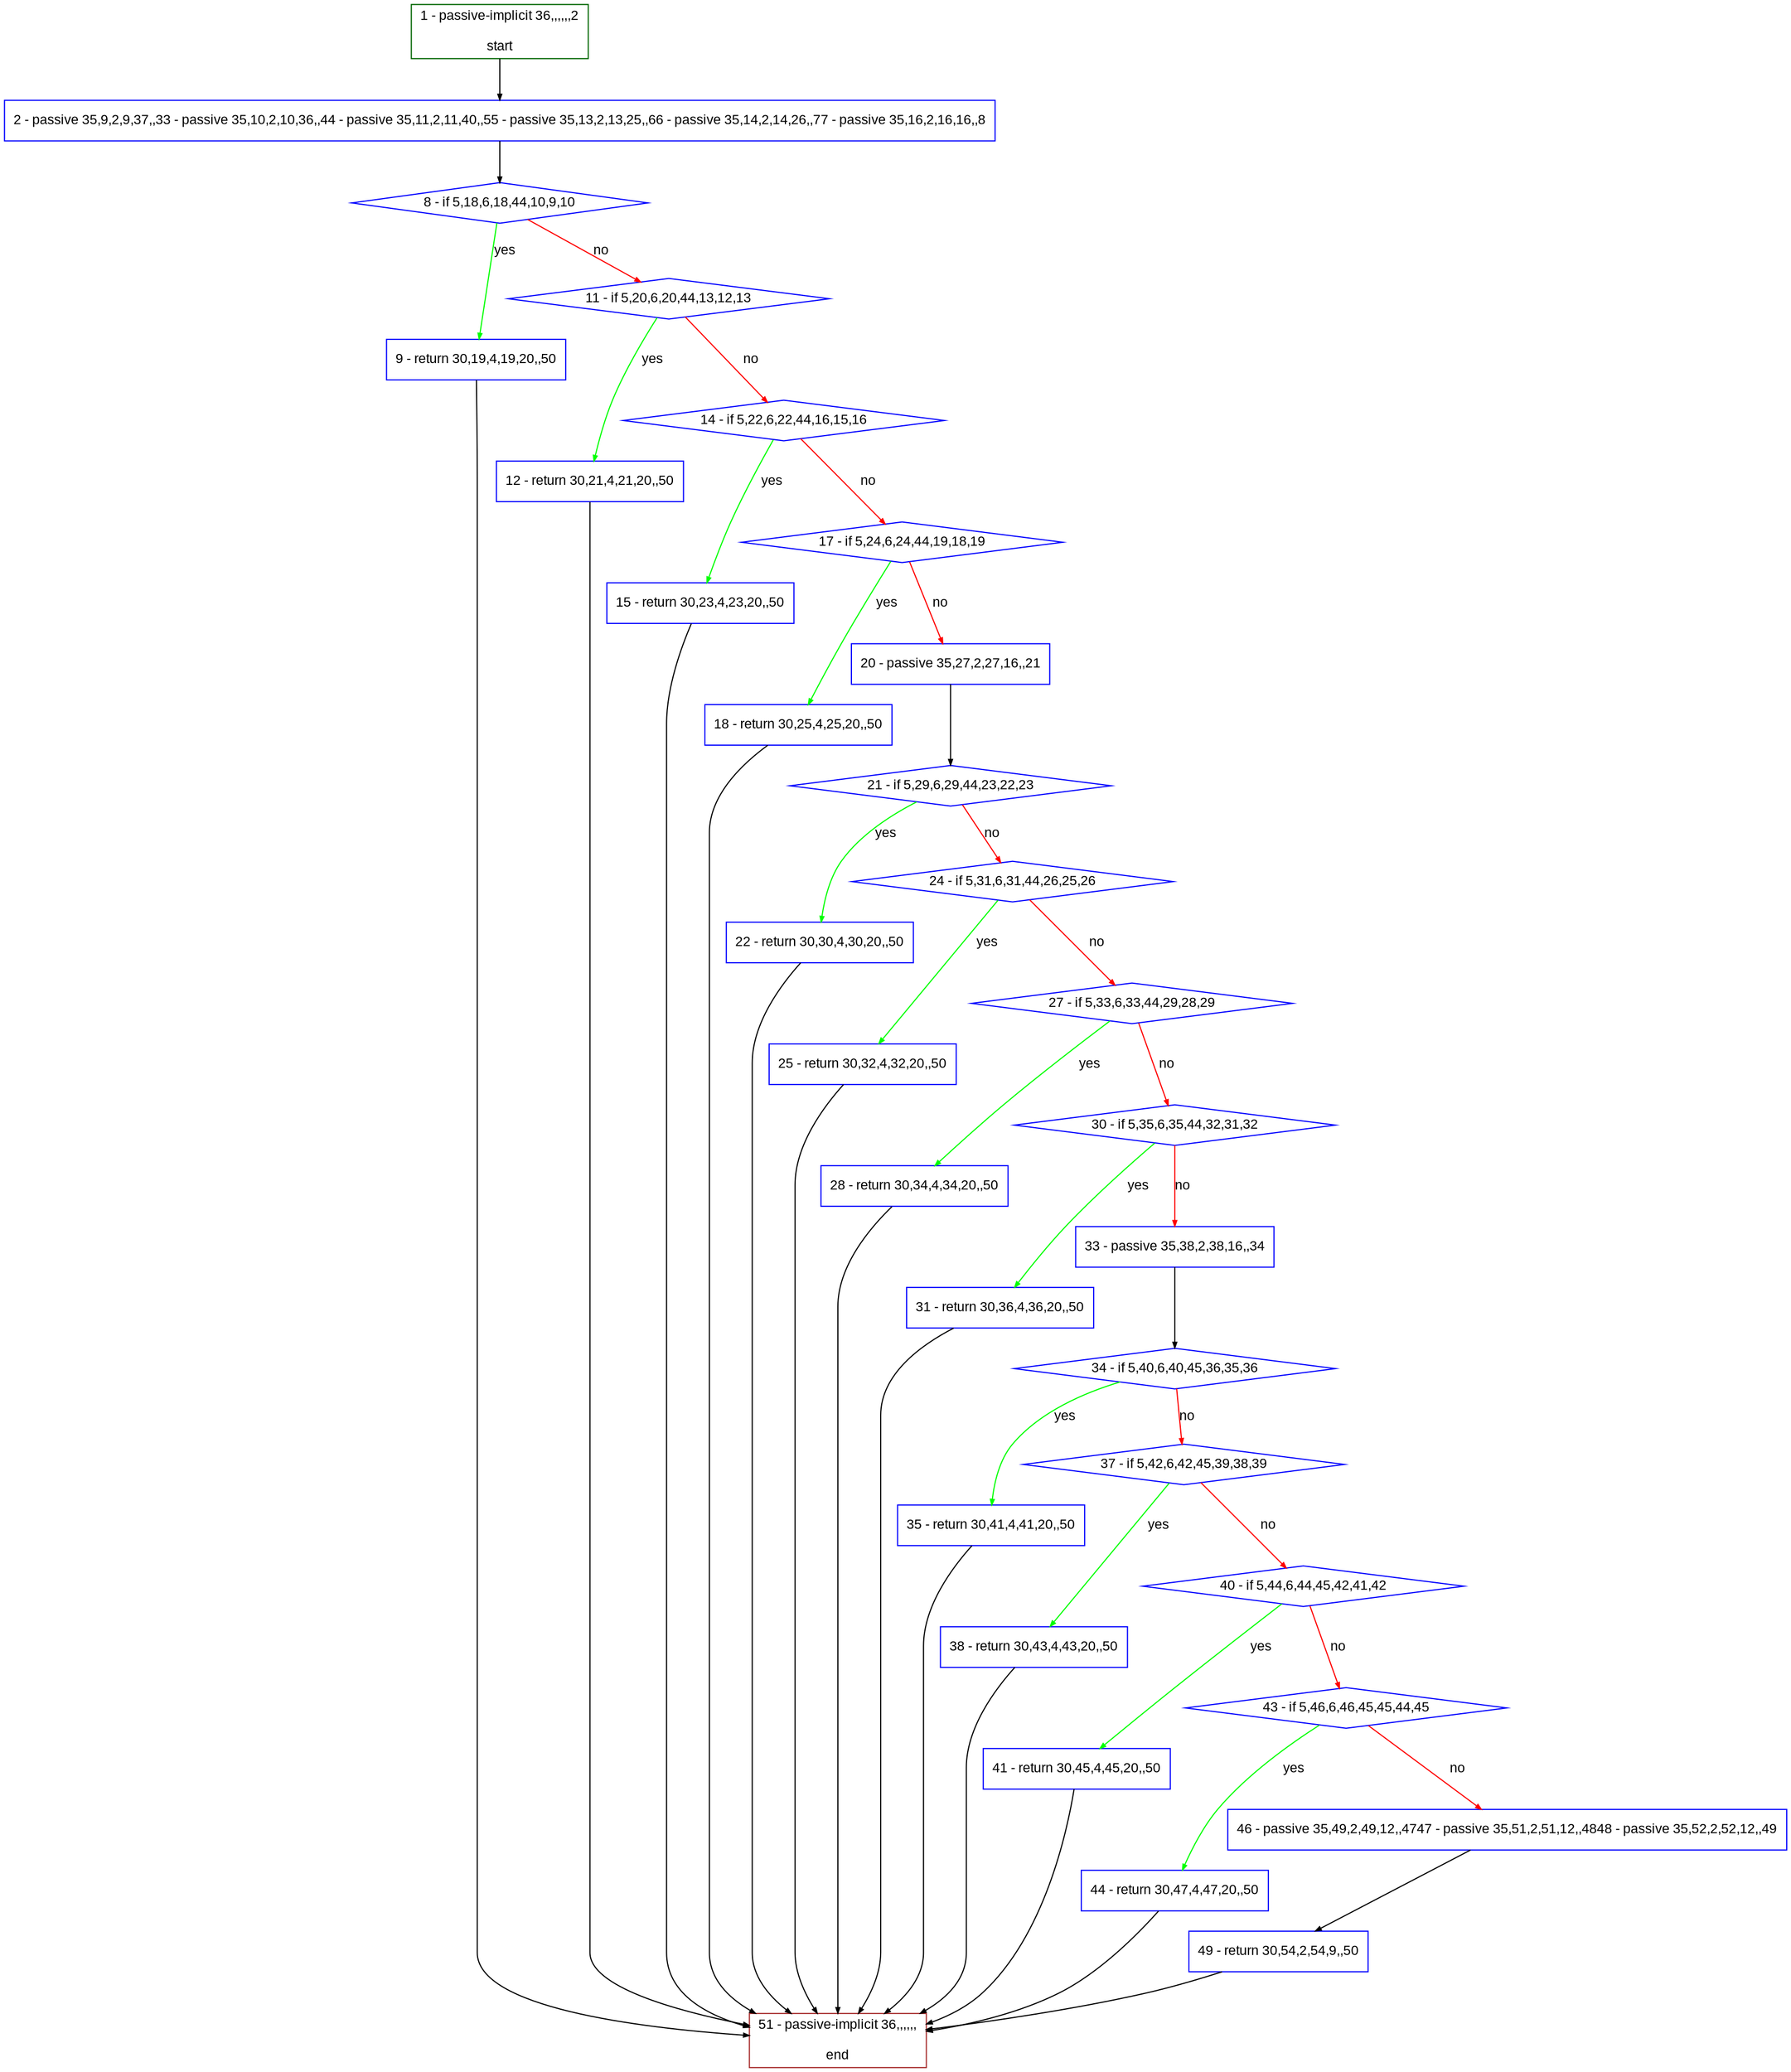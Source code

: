 digraph "" {
  graph [bgcolor="white", fillcolor="#FFFFCC", pack="true", packmode="clust", fontname="Arial", label="", fontsize="12", compound="true", style="rounded,filled"];
  node [node_initialized="no", fillcolor="white", fontname="Arial", label="", color="grey", fontsize="12", fixedsize="false", compound="true", shape="rectangle", style="filled"];
  edge [arrowtail="none", lhead="", fontcolor="black", fontname="Arial", label="", color="black", fontsize="12", arrowhead="normal", arrowsize="0.5", compound="true", ltail="", dir="forward"];
  __N1 [fillcolor="#ffffff", label="2 - passive 35,9,2,9,37,,33 - passive 35,10,2,10,36,,44 - passive 35,11,2,11,40,,55 - passive 35,13,2,13,25,,66 - passive 35,14,2,14,26,,77 - passive 35,16,2,16,16,,8", color="#0000ff", shape="box", style="filled"];
  __N2 [fillcolor="#ffffff", label="1 - passive-implicit 36,,,,,,2\n\nstart", color="#006400", shape="box", style="filled"];
  __N3 [fillcolor="#ffffff", label="8 - if 5,18,6,18,44,10,9,10", color="#0000ff", shape="diamond", style="filled"];
  __N4 [fillcolor="#ffffff", label="9 - return 30,19,4,19,20,,50", color="#0000ff", shape="box", style="filled"];
  __N5 [fillcolor="#ffffff", label="11 - if 5,20,6,20,44,13,12,13", color="#0000ff", shape="diamond", style="filled"];
  __N6 [fillcolor="#ffffff", label="51 - passive-implicit 36,,,,,,\n\nend", color="#a52a2a", shape="box", style="filled"];
  __N7 [fillcolor="#ffffff", label="12 - return 30,21,4,21,20,,50", color="#0000ff", shape="box", style="filled"];
  __N8 [fillcolor="#ffffff", label="14 - if 5,22,6,22,44,16,15,16", color="#0000ff", shape="diamond", style="filled"];
  __N9 [fillcolor="#ffffff", label="15 - return 30,23,4,23,20,,50", color="#0000ff", shape="box", style="filled"];
  __N10 [fillcolor="#ffffff", label="17 - if 5,24,6,24,44,19,18,19", color="#0000ff", shape="diamond", style="filled"];
  __N11 [fillcolor="#ffffff", label="18 - return 30,25,4,25,20,,50", color="#0000ff", shape="box", style="filled"];
  __N12 [fillcolor="#ffffff", label="20 - passive 35,27,2,27,16,,21", color="#0000ff", shape="box", style="filled"];
  __N13 [fillcolor="#ffffff", label="21 - if 5,29,6,29,44,23,22,23", color="#0000ff", shape="diamond", style="filled"];
  __N14 [fillcolor="#ffffff", label="22 - return 30,30,4,30,20,,50", color="#0000ff", shape="box", style="filled"];
  __N15 [fillcolor="#ffffff", label="24 - if 5,31,6,31,44,26,25,26", color="#0000ff", shape="diamond", style="filled"];
  __N16 [fillcolor="#ffffff", label="25 - return 30,32,4,32,20,,50", color="#0000ff", shape="box", style="filled"];
  __N17 [fillcolor="#ffffff", label="27 - if 5,33,6,33,44,29,28,29", color="#0000ff", shape="diamond", style="filled"];
  __N18 [fillcolor="#ffffff", label="28 - return 30,34,4,34,20,,50", color="#0000ff", shape="box", style="filled"];
  __N19 [fillcolor="#ffffff", label="30 - if 5,35,6,35,44,32,31,32", color="#0000ff", shape="diamond", style="filled"];
  __N20 [fillcolor="#ffffff", label="31 - return 30,36,4,36,20,,50", color="#0000ff", shape="box", style="filled"];
  __N21 [fillcolor="#ffffff", label="33 - passive 35,38,2,38,16,,34", color="#0000ff", shape="box", style="filled"];
  __N22 [fillcolor="#ffffff", label="34 - if 5,40,6,40,45,36,35,36", color="#0000ff", shape="diamond", style="filled"];
  __N23 [fillcolor="#ffffff", label="35 - return 30,41,4,41,20,,50", color="#0000ff", shape="box", style="filled"];
  __N24 [fillcolor="#ffffff", label="37 - if 5,42,6,42,45,39,38,39", color="#0000ff", shape="diamond", style="filled"];
  __N25 [fillcolor="#ffffff", label="38 - return 30,43,4,43,20,,50", color="#0000ff", shape="box", style="filled"];
  __N26 [fillcolor="#ffffff", label="40 - if 5,44,6,44,45,42,41,42", color="#0000ff", shape="diamond", style="filled"];
  __N27 [fillcolor="#ffffff", label="41 - return 30,45,4,45,20,,50", color="#0000ff", shape="box", style="filled"];
  __N28 [fillcolor="#ffffff", label="43 - if 5,46,6,46,45,45,44,45", color="#0000ff", shape="diamond", style="filled"];
  __N29 [fillcolor="#ffffff", label="44 - return 30,47,4,47,20,,50", color="#0000ff", shape="box", style="filled"];
  __N30 [fillcolor="#ffffff", label="46 - passive 35,49,2,49,12,,4747 - passive 35,51,2,51,12,,4848 - passive 35,52,2,52,12,,49", color="#0000ff", shape="box", style="filled"];
  __N31 [fillcolor="#ffffff", label="49 - return 30,54,2,54,9,,50", color="#0000ff", shape="box", style="filled"];
  __N2 -> __N1 [arrowtail="none", color="#000000", label="", arrowhead="normal", dir="forward"];
  __N1 -> __N3 [arrowtail="none", color="#000000", label="", arrowhead="normal", dir="forward"];
  __N3 -> __N4 [arrowtail="none", color="#00ff00", label="yes", arrowhead="normal", dir="forward"];
  __N3 -> __N5 [arrowtail="none", color="#ff0000", label="no", arrowhead="normal", dir="forward"];
  __N4 -> __N6 [arrowtail="none", color="#000000", label="", arrowhead="normal", dir="forward"];
  __N5 -> __N7 [arrowtail="none", color="#00ff00", label="yes", arrowhead="normal", dir="forward"];
  __N5 -> __N8 [arrowtail="none", color="#ff0000", label="no", arrowhead="normal", dir="forward"];
  __N7 -> __N6 [arrowtail="none", color="#000000", label="", arrowhead="normal", dir="forward"];
  __N8 -> __N9 [arrowtail="none", color="#00ff00", label="yes", arrowhead="normal", dir="forward"];
  __N8 -> __N10 [arrowtail="none", color="#ff0000", label="no", arrowhead="normal", dir="forward"];
  __N9 -> __N6 [arrowtail="none", color="#000000", label="", arrowhead="normal", dir="forward"];
  __N10 -> __N11 [arrowtail="none", color="#00ff00", label="yes", arrowhead="normal", dir="forward"];
  __N10 -> __N12 [arrowtail="none", color="#ff0000", label="no", arrowhead="normal", dir="forward"];
  __N11 -> __N6 [arrowtail="none", color="#000000", label="", arrowhead="normal", dir="forward"];
  __N12 -> __N13 [arrowtail="none", color="#000000", label="", arrowhead="normal", dir="forward"];
  __N13 -> __N14 [arrowtail="none", color="#00ff00", label="yes", arrowhead="normal", dir="forward"];
  __N13 -> __N15 [arrowtail="none", color="#ff0000", label="no", arrowhead="normal", dir="forward"];
  __N14 -> __N6 [arrowtail="none", color="#000000", label="", arrowhead="normal", dir="forward"];
  __N15 -> __N16 [arrowtail="none", color="#00ff00", label="yes", arrowhead="normal", dir="forward"];
  __N15 -> __N17 [arrowtail="none", color="#ff0000", label="no", arrowhead="normal", dir="forward"];
  __N16 -> __N6 [arrowtail="none", color="#000000", label="", arrowhead="normal", dir="forward"];
  __N17 -> __N18 [arrowtail="none", color="#00ff00", label="yes", arrowhead="normal", dir="forward"];
  __N17 -> __N19 [arrowtail="none", color="#ff0000", label="no", arrowhead="normal", dir="forward"];
  __N18 -> __N6 [arrowtail="none", color="#000000", label="", arrowhead="normal", dir="forward"];
  __N19 -> __N20 [arrowtail="none", color="#00ff00", label="yes", arrowhead="normal", dir="forward"];
  __N19 -> __N21 [arrowtail="none", color="#ff0000", label="no", arrowhead="normal", dir="forward"];
  __N20 -> __N6 [arrowtail="none", color="#000000", label="", arrowhead="normal", dir="forward"];
  __N21 -> __N22 [arrowtail="none", color="#000000", label="", arrowhead="normal", dir="forward"];
  __N22 -> __N23 [arrowtail="none", color="#00ff00", label="yes", arrowhead="normal", dir="forward"];
  __N22 -> __N24 [arrowtail="none", color="#ff0000", label="no", arrowhead="normal", dir="forward"];
  __N23 -> __N6 [arrowtail="none", color="#000000", label="", arrowhead="normal", dir="forward"];
  __N24 -> __N25 [arrowtail="none", color="#00ff00", label="yes", arrowhead="normal", dir="forward"];
  __N24 -> __N26 [arrowtail="none", color="#ff0000", label="no", arrowhead="normal", dir="forward"];
  __N25 -> __N6 [arrowtail="none", color="#000000", label="", arrowhead="normal", dir="forward"];
  __N26 -> __N27 [arrowtail="none", color="#00ff00", label="yes", arrowhead="normal", dir="forward"];
  __N26 -> __N28 [arrowtail="none", color="#ff0000", label="no", arrowhead="normal", dir="forward"];
  __N27 -> __N6 [arrowtail="none", color="#000000", label="", arrowhead="normal", dir="forward"];
  __N28 -> __N29 [arrowtail="none", color="#00ff00", label="yes", arrowhead="normal", dir="forward"];
  __N28 -> __N30 [arrowtail="none", color="#ff0000", label="no", arrowhead="normal", dir="forward"];
  __N29 -> __N6 [arrowtail="none", color="#000000", label="", arrowhead="normal", dir="forward"];
  __N30 -> __N31 [arrowtail="none", color="#000000", label="", arrowhead="normal", dir="forward"];
  __N31 -> __N6 [arrowtail="none", color="#000000", label="", arrowhead="normal", dir="forward"];
}
